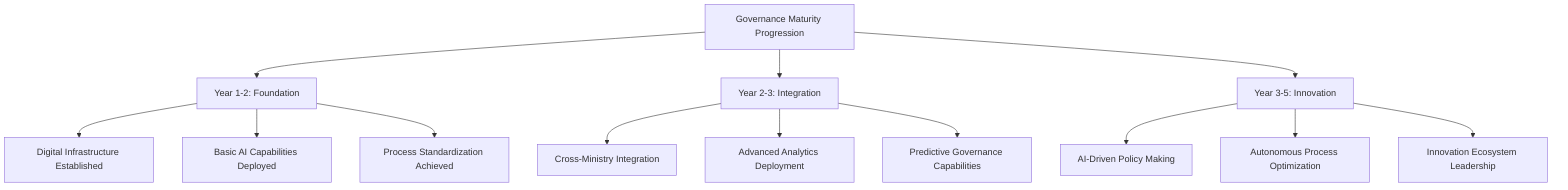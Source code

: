 graph TD
    A[Governance Maturity Progression] --> B[Year 1-2: Foundation]
    A --> C[Year 2-3: Integration]
    A --> D[Year 3-5: Innovation]
    
    B --> B1[Digital Infrastructure Established]
    B --> B2[Basic AI Capabilities Deployed]
    B --> B3[Process Standardization Achieved]
    
    C --> C1[Cross-Ministry Integration]
    C --> C2[Advanced Analytics Deployment]
    C --> C3[Predictive Governance Capabilities]
    
    D --> D1[AI-Driven Policy Making]
    D --> D2[Autonomous Process Optimization]
    D --> D3[Innovation Ecosystem Leadership]